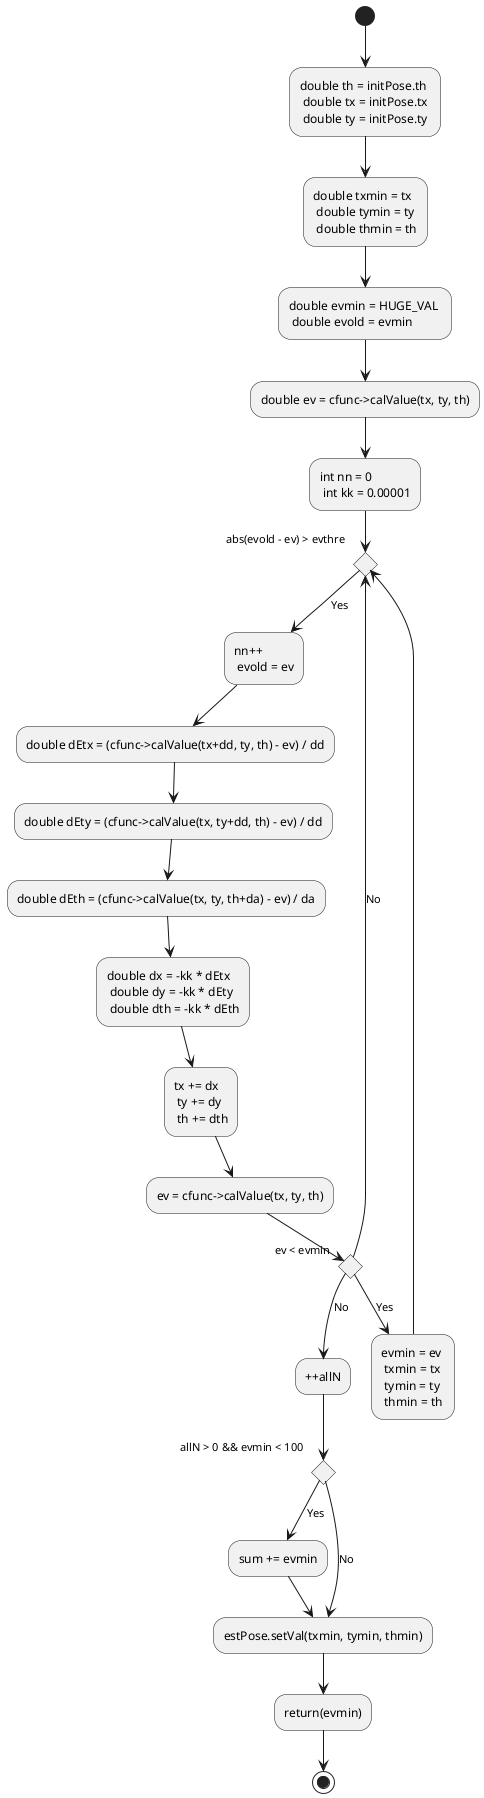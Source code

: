@startuml

/'
    fix data association
    estimate robot pose by steepest descent
'/

(*) --> "double th = initPose.th \n double tx = initPose.tx \n double ty = initPose.ty"
--> "double txmin = tx \n double tymin = ty \n double thmin = th"
--> "double evmin = HUGE_VAL \n double evold = evmin"
--> "double ev = cfunc->calValue(tx, ty, th)"
--> "int nn = 0 \n int kk = 0.00001"
--> if "abs(evold - ev) > evthre" as judge_ev then
        --> [Yes] "nn++ \n evold = ev"
        --> "double dEtx = (cfunc->calValue(tx+dd, ty, th) - ev) / dd"
        --> "double dEty = (cfunc->calValue(tx, ty+dd, th) - ev) / dd"
        --> "double dEth = (cfunc->calValue(tx, ty, th+da) - ev) / da"
        --> "double dx = -kk * dEtx \n double dy = -kk * dEty \n double dth = -kk * dEth"
        --> "tx += dx \n ty += dy \n th += dth"
        --> "ev = cfunc->calValue(tx, ty, th)"
        --> if "ev < evmin" as judge_evmin then
                --> [Yes] "evmin = ev \n txmin = tx \n tymin = ty \n thmin = th"
                --> judge_ev
            else
                --> [No] judge_ev
    else
        --> [No] "++allN"
--> if "allN > 0 && evmin < 100"
        --> [Yes] "sum += evmin"
        --> estPose.setVal(txmin, tymin, thmin)
    else
        --> [No] estPose.setVal(txmin, tymin, thmin)
--> "return(evmin)"
--> (*)

@enduml